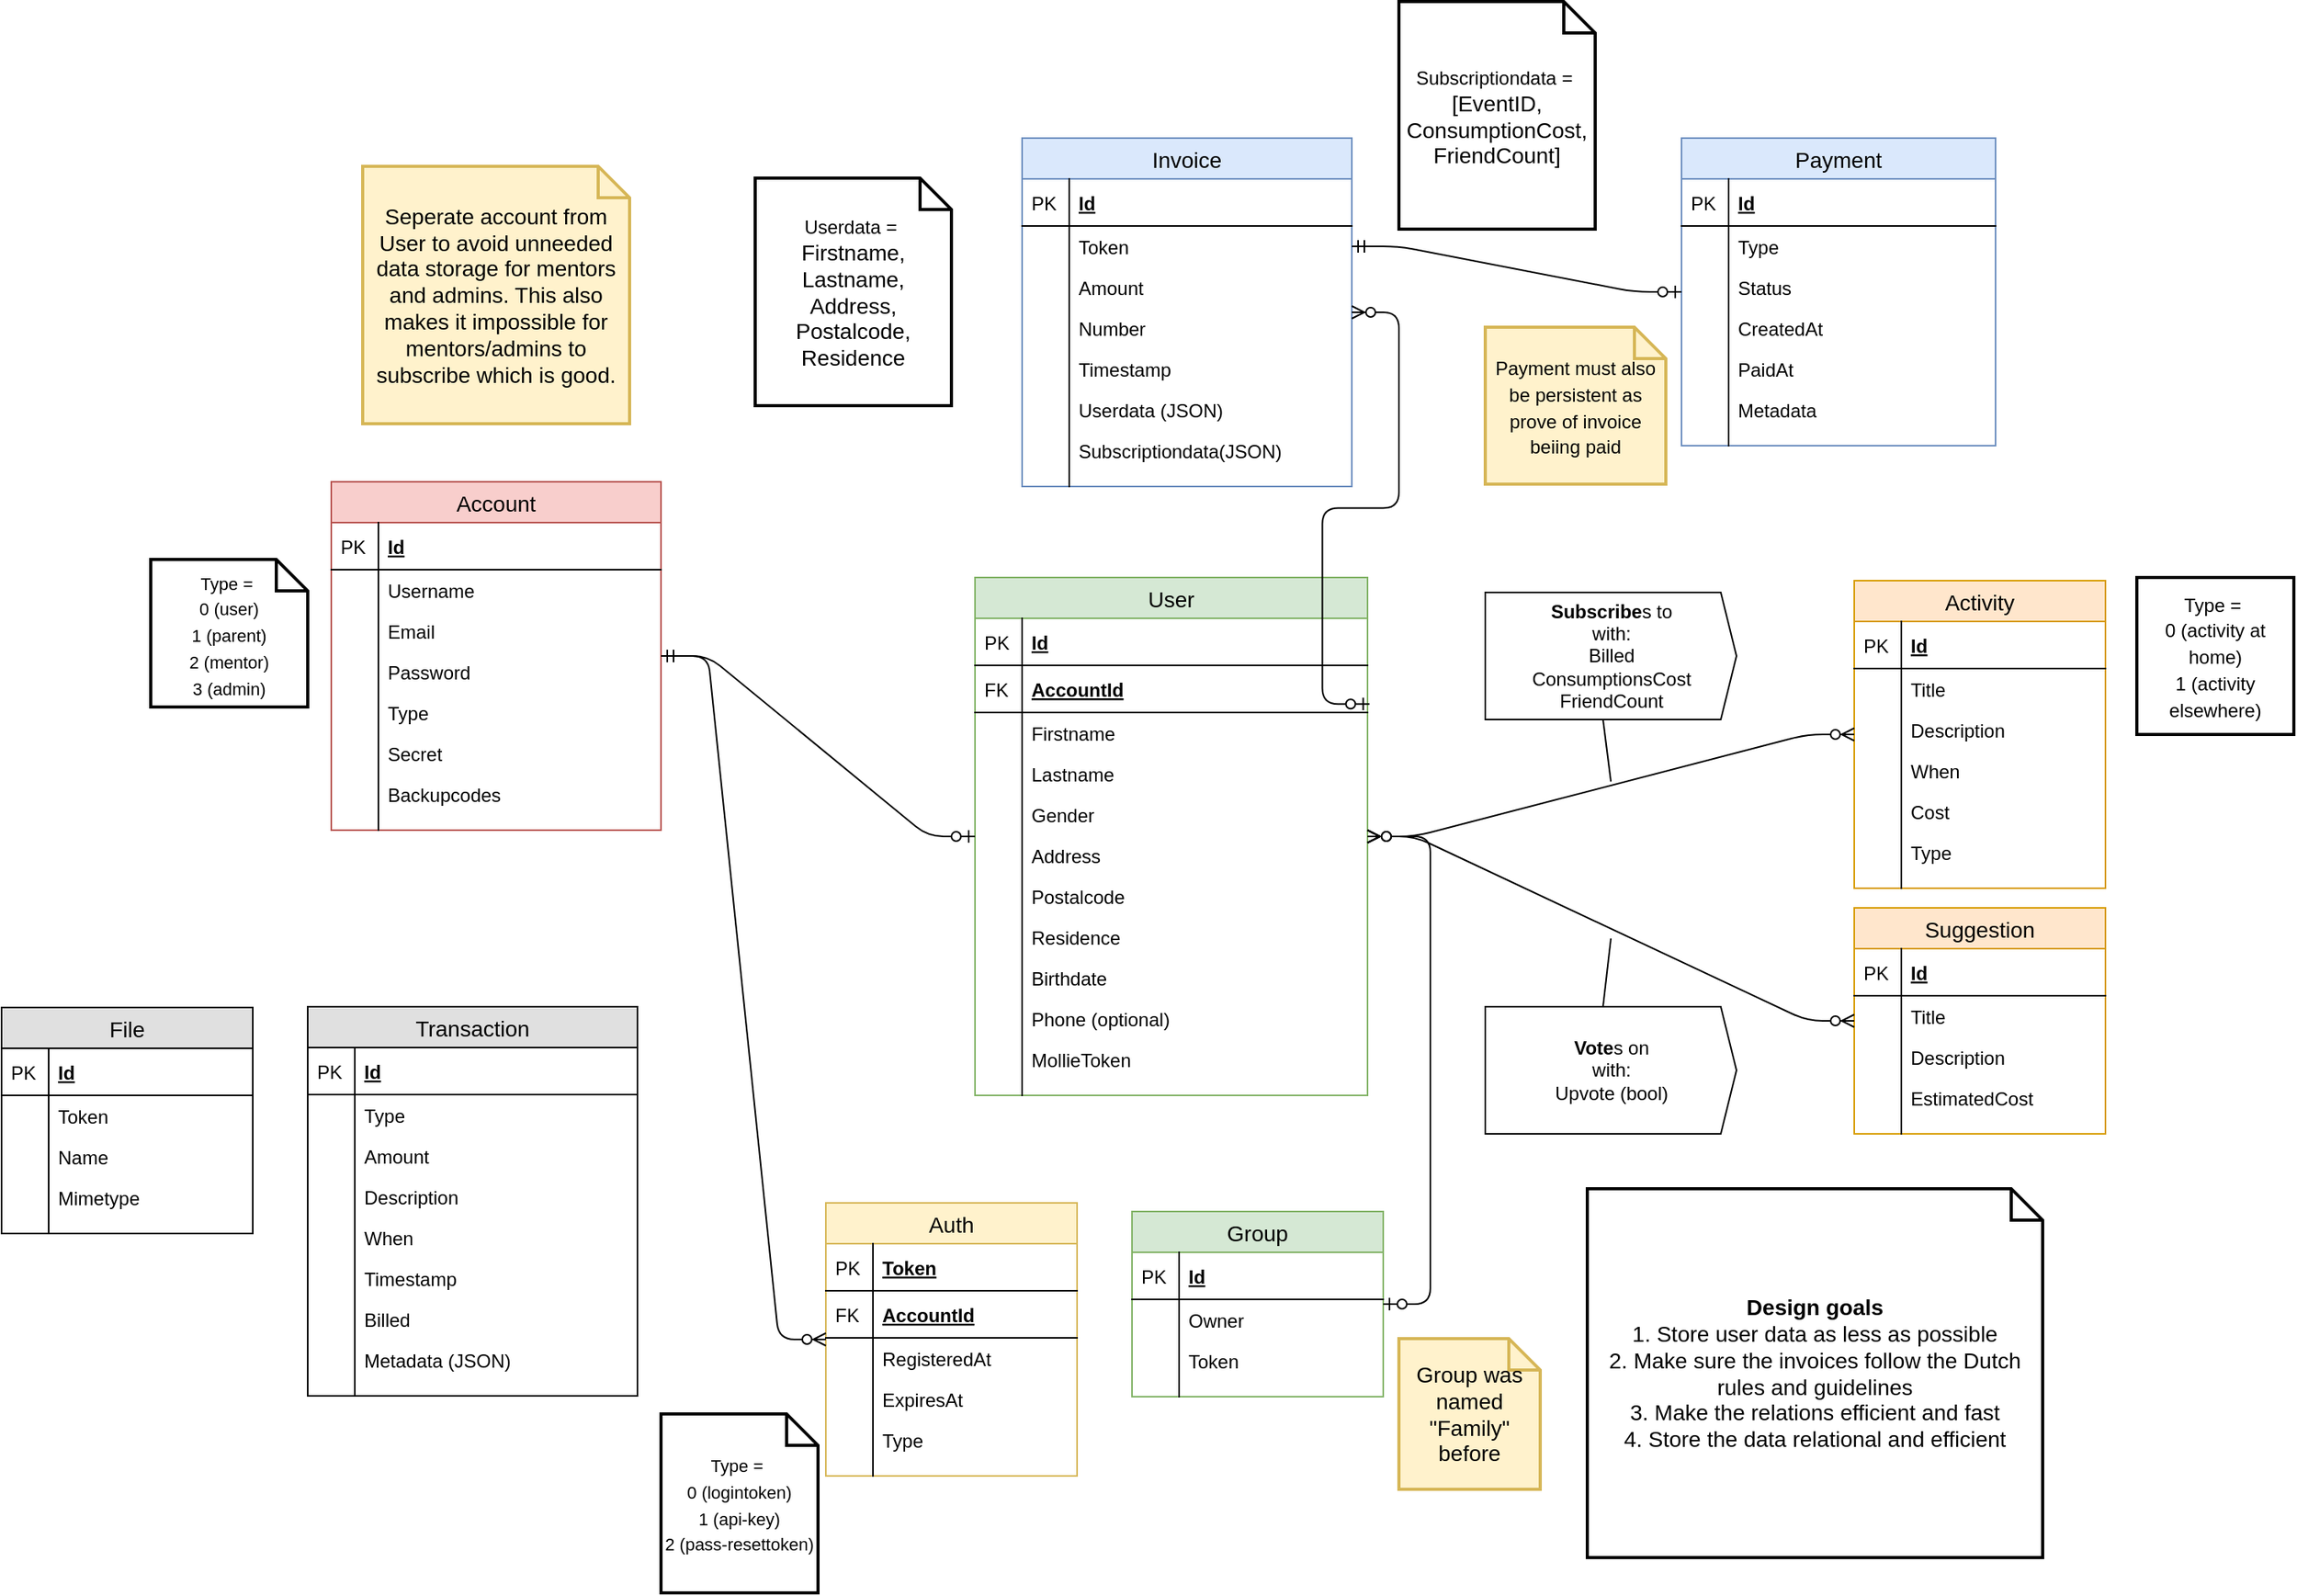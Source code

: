 <mxfile version="12.2.2" type="device" pages="1"><diagram id="GGtCcuULa-OeTF129oLr" name="Page-1"><mxGraphModel dx="1188" dy="1531" grid="1" gridSize="10" guides="1" tooltips="1" connect="1" arrows="1" fold="1" page="1" pageScale="1" pageWidth="1100" pageHeight="850" math="0" shadow="0"><root><mxCell id="0"/><mxCell id="1" parent="0"/><mxCell id="Nv4ULIKAetsWWtkpUu9x-1" value="Account" style="swimlane;fontStyle=0;childLayout=stackLayout;horizontal=1;startSize=26;fillColor=#f8cecc;horizontalStack=0;resizeParent=1;resizeParentMax=0;resizeLast=0;collapsible=1;marginBottom=0;swimlaneFillColor=#ffffff;align=center;fontSize=14;strokeColor=#b85450;" parent="1" vertex="1"><mxGeometry x="280" y="56" width="210" height="222" as="geometry"/></mxCell><mxCell id="Nv4ULIKAetsWWtkpUu9x-2" value="Id" style="shape=partialRectangle;top=0;left=0;right=0;bottom=1;align=left;verticalAlign=middle;fillColor=none;spacingLeft=34;spacingRight=4;overflow=hidden;rotatable=0;points=[[0,0.5],[1,0.5]];portConstraint=eastwest;dropTarget=0;fontStyle=5;fontSize=12;" parent="Nv4ULIKAetsWWtkpUu9x-1" vertex="1"><mxGeometry y="26" width="210" height="30" as="geometry"/></mxCell><mxCell id="Nv4ULIKAetsWWtkpUu9x-3" value="PK" style="shape=partialRectangle;top=0;left=0;bottom=0;fillColor=none;align=left;verticalAlign=middle;spacingLeft=4;spacingRight=4;overflow=hidden;rotatable=0;points=[];portConstraint=eastwest;part=1;fontSize=12;" parent="Nv4ULIKAetsWWtkpUu9x-2" vertex="1" connectable="0"><mxGeometry width="30" height="30" as="geometry"/></mxCell><mxCell id="Nv4ULIKAetsWWtkpUu9x-8" value="Username" style="shape=partialRectangle;top=0;left=0;right=0;bottom=0;align=left;verticalAlign=top;fillColor=none;spacingLeft=34;spacingRight=4;overflow=hidden;rotatable=0;points=[[0,0.5],[1,0.5]];portConstraint=eastwest;dropTarget=0;fontSize=12;" parent="Nv4ULIKAetsWWtkpUu9x-1" vertex="1"><mxGeometry y="56" width="210" height="26" as="geometry"/></mxCell><mxCell id="Nv4ULIKAetsWWtkpUu9x-9" value="" style="shape=partialRectangle;top=0;left=0;bottom=0;fillColor=none;align=left;verticalAlign=top;spacingLeft=4;spacingRight=4;overflow=hidden;rotatable=0;points=[];portConstraint=eastwest;part=1;fontSize=12;" parent="Nv4ULIKAetsWWtkpUu9x-8" vertex="1" connectable="0"><mxGeometry width="30" height="26" as="geometry"/></mxCell><mxCell id="Nv4ULIKAetsWWtkpUu9x-12" value="Email" style="shape=partialRectangle;top=0;left=0;right=0;bottom=0;align=left;verticalAlign=top;fillColor=none;spacingLeft=34;spacingRight=4;overflow=hidden;rotatable=0;points=[[0,0.5],[1,0.5]];portConstraint=eastwest;dropTarget=0;fontSize=12;" parent="Nv4ULIKAetsWWtkpUu9x-1" vertex="1"><mxGeometry y="82" width="210" height="26" as="geometry"/></mxCell><mxCell id="Nv4ULIKAetsWWtkpUu9x-13" value="" style="shape=partialRectangle;top=0;left=0;bottom=0;fillColor=none;align=left;verticalAlign=top;spacingLeft=4;spacingRight=4;overflow=hidden;rotatable=0;points=[];portConstraint=eastwest;part=1;fontSize=12;" parent="Nv4ULIKAetsWWtkpUu9x-12" vertex="1" connectable="0"><mxGeometry width="30" height="26" as="geometry"/></mxCell><mxCell id="Nv4ULIKAetsWWtkpUu9x-14" value="Password" style="shape=partialRectangle;top=0;left=0;right=0;bottom=0;align=left;verticalAlign=top;fillColor=none;spacingLeft=34;spacingRight=4;overflow=hidden;rotatable=0;points=[[0,0.5],[1,0.5]];portConstraint=eastwest;dropTarget=0;fontSize=12;" parent="Nv4ULIKAetsWWtkpUu9x-1" vertex="1"><mxGeometry y="108" width="210" height="26" as="geometry"/></mxCell><mxCell id="Nv4ULIKAetsWWtkpUu9x-15" value="" style="shape=partialRectangle;top=0;left=0;bottom=0;fillColor=none;align=left;verticalAlign=top;spacingLeft=4;spacingRight=4;overflow=hidden;rotatable=0;points=[];portConstraint=eastwest;part=1;fontSize=12;" parent="Nv4ULIKAetsWWtkpUu9x-14" vertex="1" connectable="0"><mxGeometry width="30" height="26" as="geometry"/></mxCell><mxCell id="Nv4ULIKAetsWWtkpUu9x-27" value="Type" style="shape=partialRectangle;top=0;left=0;right=0;bottom=0;align=left;verticalAlign=top;fillColor=none;spacingLeft=34;spacingRight=4;overflow=hidden;rotatable=0;points=[[0,0.5],[1,0.5]];portConstraint=eastwest;dropTarget=0;fontSize=12;" parent="Nv4ULIKAetsWWtkpUu9x-1" vertex="1"><mxGeometry y="134" width="210" height="26" as="geometry"/></mxCell><mxCell id="Nv4ULIKAetsWWtkpUu9x-28" value="" style="shape=partialRectangle;top=0;left=0;bottom=0;fillColor=none;align=left;verticalAlign=top;spacingLeft=4;spacingRight=4;overflow=hidden;rotatable=0;points=[];portConstraint=eastwest;part=1;fontSize=12;" parent="Nv4ULIKAetsWWtkpUu9x-27" vertex="1" connectable="0"><mxGeometry width="30" height="26" as="geometry"/></mxCell><mxCell id="Nv4ULIKAetsWWtkpUu9x-74" value="Secret" style="shape=partialRectangle;top=0;left=0;right=0;bottom=0;align=left;verticalAlign=top;fillColor=none;spacingLeft=34;spacingRight=4;overflow=hidden;rotatable=0;points=[[0,0.5],[1,0.5]];portConstraint=eastwest;dropTarget=0;fontSize=12;" parent="Nv4ULIKAetsWWtkpUu9x-1" vertex="1"><mxGeometry y="160" width="210" height="26" as="geometry"/></mxCell><mxCell id="Nv4ULIKAetsWWtkpUu9x-75" value="" style="shape=partialRectangle;top=0;left=0;bottom=0;fillColor=none;align=left;verticalAlign=top;spacingLeft=4;spacingRight=4;overflow=hidden;rotatable=0;points=[];portConstraint=eastwest;part=1;fontSize=12;" parent="Nv4ULIKAetsWWtkpUu9x-74" vertex="1" connectable="0"><mxGeometry width="30" height="26" as="geometry"/></mxCell><mxCell id="Nv4ULIKAetsWWtkpUu9x-76" value="Backupcodes" style="shape=partialRectangle;top=0;left=0;right=0;bottom=0;align=left;verticalAlign=top;fillColor=none;spacingLeft=34;spacingRight=4;overflow=hidden;rotatable=0;points=[[0,0.5],[1,0.5]];portConstraint=eastwest;dropTarget=0;fontSize=12;" parent="Nv4ULIKAetsWWtkpUu9x-1" vertex="1"><mxGeometry y="186" width="210" height="26" as="geometry"/></mxCell><mxCell id="Nv4ULIKAetsWWtkpUu9x-77" value="" style="shape=partialRectangle;top=0;left=0;bottom=0;fillColor=none;align=left;verticalAlign=top;spacingLeft=4;spacingRight=4;overflow=hidden;rotatable=0;points=[];portConstraint=eastwest;part=1;fontSize=12;" parent="Nv4ULIKAetsWWtkpUu9x-76" vertex="1" connectable="0"><mxGeometry width="30" height="26" as="geometry"/></mxCell><mxCell id="Nv4ULIKAetsWWtkpUu9x-10" value="" style="shape=partialRectangle;top=0;left=0;right=0;bottom=0;align=left;verticalAlign=top;fillColor=none;spacingLeft=34;spacingRight=4;overflow=hidden;rotatable=0;points=[[0,0.5],[1,0.5]];portConstraint=eastwest;dropTarget=0;fontSize=12;" parent="Nv4ULIKAetsWWtkpUu9x-1" vertex="1"><mxGeometry y="212" width="210" height="10" as="geometry"/></mxCell><mxCell id="Nv4ULIKAetsWWtkpUu9x-11" value="" style="shape=partialRectangle;top=0;left=0;bottom=0;fillColor=none;align=left;verticalAlign=top;spacingLeft=4;spacingRight=4;overflow=hidden;rotatable=0;points=[];portConstraint=eastwest;part=1;fontSize=12;" parent="Nv4ULIKAetsWWtkpUu9x-10" vertex="1" connectable="0"><mxGeometry width="30" height="10" as="geometry"/></mxCell><mxCell id="Nv4ULIKAetsWWtkpUu9x-16" value="User" style="swimlane;fontStyle=0;childLayout=stackLayout;horizontal=1;startSize=26;fillColor=#d5e8d4;horizontalStack=0;resizeParent=1;resizeParentMax=0;resizeLast=0;collapsible=1;marginBottom=0;swimlaneFillColor=#ffffff;align=center;fontSize=14;strokeColor=#82b366;" parent="1" vertex="1"><mxGeometry x="690" y="117" width="250" height="330" as="geometry"/></mxCell><mxCell id="Nv4ULIKAetsWWtkpUu9x-17" value="Id" style="shape=partialRectangle;top=0;left=0;right=0;bottom=1;align=left;verticalAlign=middle;fillColor=none;spacingLeft=34;spacingRight=4;overflow=hidden;rotatable=0;points=[[0,0.5],[1,0.5]];portConstraint=eastwest;dropTarget=0;fontStyle=5;fontSize=12;" parent="Nv4ULIKAetsWWtkpUu9x-16" vertex="1"><mxGeometry y="26" width="250" height="30" as="geometry"/></mxCell><mxCell id="Nv4ULIKAetsWWtkpUu9x-18" value="PK" style="shape=partialRectangle;top=0;left=0;bottom=0;fillColor=none;align=left;verticalAlign=middle;spacingLeft=4;spacingRight=4;overflow=hidden;rotatable=0;points=[];portConstraint=eastwest;part=1;fontSize=12;" parent="Nv4ULIKAetsWWtkpUu9x-17" vertex="1" connectable="0"><mxGeometry width="30" height="30" as="geometry"/></mxCell><mxCell id="Nv4ULIKAetsWWtkpUu9x-29" value="AccountId" style="shape=partialRectangle;top=0;left=0;right=0;bottom=1;align=left;verticalAlign=middle;fillColor=none;spacingLeft=34;spacingRight=4;overflow=hidden;rotatable=0;points=[[0,0.5],[1,0.5]];portConstraint=eastwest;dropTarget=0;fontStyle=5;fontSize=12;" parent="Nv4ULIKAetsWWtkpUu9x-16" vertex="1"><mxGeometry y="56" width="250" height="30" as="geometry"/></mxCell><mxCell id="Nv4ULIKAetsWWtkpUu9x-30" value="FK" style="shape=partialRectangle;top=0;left=0;bottom=0;fillColor=none;align=left;verticalAlign=middle;spacingLeft=4;spacingRight=4;overflow=hidden;rotatable=0;points=[];portConstraint=eastwest;part=1;fontSize=12;" parent="Nv4ULIKAetsWWtkpUu9x-29" vertex="1" connectable="0"><mxGeometry width="30" height="30" as="geometry"/></mxCell><mxCell id="Nv4ULIKAetsWWtkpUu9x-19" value="Firstname" style="shape=partialRectangle;top=0;left=0;right=0;bottom=0;align=left;verticalAlign=top;fillColor=none;spacingLeft=34;spacingRight=4;overflow=hidden;rotatable=0;points=[[0,0.5],[1,0.5]];portConstraint=eastwest;dropTarget=0;fontSize=12;" parent="Nv4ULIKAetsWWtkpUu9x-16" vertex="1"><mxGeometry y="86" width="250" height="26" as="geometry"/></mxCell><mxCell id="Nv4ULIKAetsWWtkpUu9x-20" value="" style="shape=partialRectangle;top=0;left=0;bottom=0;fillColor=none;align=left;verticalAlign=top;spacingLeft=4;spacingRight=4;overflow=hidden;rotatable=0;points=[];portConstraint=eastwest;part=1;fontSize=12;" parent="Nv4ULIKAetsWWtkpUu9x-19" vertex="1" connectable="0"><mxGeometry width="30" height="26" as="geometry"/></mxCell><mxCell id="Nv4ULIKAetsWWtkpUu9x-21" value="Lastname" style="shape=partialRectangle;top=0;left=0;right=0;bottom=0;align=left;verticalAlign=top;fillColor=none;spacingLeft=34;spacingRight=4;overflow=hidden;rotatable=0;points=[[0,0.5],[1,0.5]];portConstraint=eastwest;dropTarget=0;fontSize=12;" parent="Nv4ULIKAetsWWtkpUu9x-16" vertex="1"><mxGeometry y="112" width="250" height="26" as="geometry"/></mxCell><mxCell id="Nv4ULIKAetsWWtkpUu9x-22" value="" style="shape=partialRectangle;top=0;left=0;bottom=0;fillColor=none;align=left;verticalAlign=top;spacingLeft=4;spacingRight=4;overflow=hidden;rotatable=0;points=[];portConstraint=eastwest;part=1;fontSize=12;" parent="Nv4ULIKAetsWWtkpUu9x-21" vertex="1" connectable="0"><mxGeometry width="30" height="26" as="geometry"/></mxCell><mxCell id="Nv4ULIKAetsWWtkpUu9x-23" value="Gender" style="shape=partialRectangle;top=0;left=0;right=0;bottom=0;align=left;verticalAlign=top;fillColor=none;spacingLeft=34;spacingRight=4;overflow=hidden;rotatable=0;points=[[0,0.5],[1,0.5]];portConstraint=eastwest;dropTarget=0;fontSize=12;" parent="Nv4ULIKAetsWWtkpUu9x-16" vertex="1"><mxGeometry y="138" width="250" height="26" as="geometry"/></mxCell><mxCell id="Nv4ULIKAetsWWtkpUu9x-24" value="" style="shape=partialRectangle;top=0;left=0;bottom=0;fillColor=none;align=left;verticalAlign=top;spacingLeft=4;spacingRight=4;overflow=hidden;rotatable=0;points=[];portConstraint=eastwest;part=1;fontSize=12;" parent="Nv4ULIKAetsWWtkpUu9x-23" vertex="1" connectable="0"><mxGeometry width="30" height="26" as="geometry"/></mxCell><mxCell id="Nv4ULIKAetsWWtkpUu9x-31" value="Address" style="shape=partialRectangle;top=0;left=0;right=0;bottom=0;align=left;verticalAlign=top;fillColor=none;spacingLeft=34;spacingRight=4;overflow=hidden;rotatable=0;points=[[0,0.5],[1,0.5]];portConstraint=eastwest;dropTarget=0;fontSize=12;" parent="Nv4ULIKAetsWWtkpUu9x-16" vertex="1"><mxGeometry y="164" width="250" height="26" as="geometry"/></mxCell><mxCell id="Nv4ULIKAetsWWtkpUu9x-32" value="" style="shape=partialRectangle;top=0;left=0;bottom=0;fillColor=none;align=left;verticalAlign=top;spacingLeft=4;spacingRight=4;overflow=hidden;rotatable=0;points=[];portConstraint=eastwest;part=1;fontSize=12;" parent="Nv4ULIKAetsWWtkpUu9x-31" vertex="1" connectable="0"><mxGeometry width="30" height="26" as="geometry"/></mxCell><mxCell id="Nv4ULIKAetsWWtkpUu9x-33" value="Postalcode" style="shape=partialRectangle;top=0;left=0;right=0;bottom=0;align=left;verticalAlign=top;fillColor=none;spacingLeft=34;spacingRight=4;overflow=hidden;rotatable=0;points=[[0,0.5],[1,0.5]];portConstraint=eastwest;dropTarget=0;fontSize=12;" parent="Nv4ULIKAetsWWtkpUu9x-16" vertex="1"><mxGeometry y="190" width="250" height="26" as="geometry"/></mxCell><mxCell id="Nv4ULIKAetsWWtkpUu9x-34" value="" style="shape=partialRectangle;top=0;left=0;bottom=0;fillColor=none;align=left;verticalAlign=top;spacingLeft=4;spacingRight=4;overflow=hidden;rotatable=0;points=[];portConstraint=eastwest;part=1;fontSize=12;" parent="Nv4ULIKAetsWWtkpUu9x-33" vertex="1" connectable="0"><mxGeometry width="30" height="26" as="geometry"/></mxCell><mxCell id="Nv4ULIKAetsWWtkpUu9x-35" value="Residence" style="shape=partialRectangle;top=0;left=0;right=0;bottom=0;align=left;verticalAlign=top;fillColor=none;spacingLeft=34;spacingRight=4;overflow=hidden;rotatable=0;points=[[0,0.5],[1,0.5]];portConstraint=eastwest;dropTarget=0;fontSize=12;" parent="Nv4ULIKAetsWWtkpUu9x-16" vertex="1"><mxGeometry y="216" width="250" height="26" as="geometry"/></mxCell><mxCell id="Nv4ULIKAetsWWtkpUu9x-36" value="" style="shape=partialRectangle;top=0;left=0;bottom=0;fillColor=none;align=left;verticalAlign=top;spacingLeft=4;spacingRight=4;overflow=hidden;rotatable=0;points=[];portConstraint=eastwest;part=1;fontSize=12;" parent="Nv4ULIKAetsWWtkpUu9x-35" vertex="1" connectable="0"><mxGeometry width="30" height="26" as="geometry"/></mxCell><mxCell id="Nv4ULIKAetsWWtkpUu9x-37" value="Birthdate" style="shape=partialRectangle;top=0;left=0;right=0;bottom=0;align=left;verticalAlign=top;fillColor=none;spacingLeft=34;spacingRight=4;overflow=hidden;rotatable=0;points=[[0,0.5],[1,0.5]];portConstraint=eastwest;dropTarget=0;fontSize=12;" parent="Nv4ULIKAetsWWtkpUu9x-16" vertex="1"><mxGeometry y="242" width="250" height="26" as="geometry"/></mxCell><mxCell id="Nv4ULIKAetsWWtkpUu9x-38" value="" style="shape=partialRectangle;top=0;left=0;bottom=0;fillColor=none;align=left;verticalAlign=top;spacingLeft=4;spacingRight=4;overflow=hidden;rotatable=0;points=[];portConstraint=eastwest;part=1;fontSize=12;" parent="Nv4ULIKAetsWWtkpUu9x-37" vertex="1" connectable="0"><mxGeometry width="30" height="26" as="geometry"/></mxCell><mxCell id="Nv4ULIKAetsWWtkpUu9x-72" value="Phone (optional)" style="shape=partialRectangle;top=0;left=0;right=0;bottom=0;align=left;verticalAlign=top;fillColor=none;spacingLeft=34;spacingRight=4;overflow=hidden;rotatable=0;points=[[0,0.5],[1,0.5]];portConstraint=eastwest;dropTarget=0;fontSize=12;" parent="Nv4ULIKAetsWWtkpUu9x-16" vertex="1"><mxGeometry y="268" width="250" height="26" as="geometry"/></mxCell><mxCell id="Nv4ULIKAetsWWtkpUu9x-73" value="" style="shape=partialRectangle;top=0;left=0;bottom=0;fillColor=none;align=left;verticalAlign=top;spacingLeft=4;spacingRight=4;overflow=hidden;rotatable=0;points=[];portConstraint=eastwest;part=1;fontSize=12;" parent="Nv4ULIKAetsWWtkpUu9x-72" vertex="1" connectable="0"><mxGeometry width="30" height="26" as="geometry"/></mxCell><mxCell id="Nv4ULIKAetsWWtkpUu9x-78" value="MollieToken" style="shape=partialRectangle;top=0;left=0;right=0;bottom=0;align=left;verticalAlign=top;fillColor=none;spacingLeft=34;spacingRight=4;overflow=hidden;rotatable=0;points=[[0,0.5],[1,0.5]];portConstraint=eastwest;dropTarget=0;fontSize=12;" parent="Nv4ULIKAetsWWtkpUu9x-16" vertex="1"><mxGeometry y="294" width="250" height="26" as="geometry"/></mxCell><mxCell id="Nv4ULIKAetsWWtkpUu9x-79" value="" style="shape=partialRectangle;top=0;left=0;bottom=0;fillColor=none;align=left;verticalAlign=top;spacingLeft=4;spacingRight=4;overflow=hidden;rotatable=0;points=[];portConstraint=eastwest;part=1;fontSize=12;" parent="Nv4ULIKAetsWWtkpUu9x-78" vertex="1" connectable="0"><mxGeometry width="30" height="26" as="geometry"/></mxCell><mxCell id="Nv4ULIKAetsWWtkpUu9x-25" value="" style="shape=partialRectangle;top=0;left=0;right=0;bottom=0;align=left;verticalAlign=top;fillColor=none;spacingLeft=34;spacingRight=4;overflow=hidden;rotatable=0;points=[[0,0.5],[1,0.5]];portConstraint=eastwest;dropTarget=0;fontSize=12;" parent="Nv4ULIKAetsWWtkpUu9x-16" vertex="1"><mxGeometry y="320" width="250" height="10" as="geometry"/></mxCell><mxCell id="Nv4ULIKAetsWWtkpUu9x-26" value="" style="shape=partialRectangle;top=0;left=0;bottom=0;fillColor=none;align=left;verticalAlign=top;spacingLeft=4;spacingRight=4;overflow=hidden;rotatable=0;points=[];portConstraint=eastwest;part=1;fontSize=12;" parent="Nv4ULIKAetsWWtkpUu9x-25" vertex="1" connectable="0"><mxGeometry width="30" height="10" as="geometry"/></mxCell><mxCell id="Nv4ULIKAetsWWtkpUu9x-39" value="Auth" style="swimlane;fontStyle=0;childLayout=stackLayout;horizontal=1;startSize=26;fillColor=#fff2cc;horizontalStack=0;resizeParent=1;resizeParentMax=0;resizeLast=0;collapsible=1;marginBottom=0;swimlaneFillColor=#ffffff;align=center;fontSize=14;strokeColor=#d6b656;" parent="1" vertex="1"><mxGeometry x="595" y="515.5" width="160" height="174" as="geometry"><mxRectangle x="690" y="520" width="60" height="26" as="alternateBounds"/></mxGeometry></mxCell><mxCell id="Nv4ULIKAetsWWtkpUu9x-40" value="Token" style="shape=partialRectangle;top=0;left=0;right=0;bottom=1;align=left;verticalAlign=middle;fillColor=none;spacingLeft=34;spacingRight=4;overflow=hidden;rotatable=0;points=[[0,0.5],[1,0.5]];portConstraint=eastwest;dropTarget=0;fontStyle=5;fontSize=12;" parent="Nv4ULIKAetsWWtkpUu9x-39" vertex="1"><mxGeometry y="26" width="160" height="30" as="geometry"/></mxCell><mxCell id="Nv4ULIKAetsWWtkpUu9x-41" value="PK" style="shape=partialRectangle;top=0;left=0;bottom=0;fillColor=none;align=left;verticalAlign=middle;spacingLeft=4;spacingRight=4;overflow=hidden;rotatable=0;points=[];portConstraint=eastwest;part=1;fontSize=12;" parent="Nv4ULIKAetsWWtkpUu9x-40" vertex="1" connectable="0"><mxGeometry width="30" height="30" as="geometry"/></mxCell><mxCell id="Nv4ULIKAetsWWtkpUu9x-53" value="AccountId" style="shape=partialRectangle;top=0;left=0;right=0;bottom=1;align=left;verticalAlign=middle;fillColor=none;spacingLeft=34;spacingRight=4;overflow=hidden;rotatable=0;points=[[0,0.5],[1,0.5]];portConstraint=eastwest;dropTarget=0;fontStyle=5;fontSize=12;" parent="Nv4ULIKAetsWWtkpUu9x-39" vertex="1"><mxGeometry y="56" width="160" height="30" as="geometry"/></mxCell><mxCell id="Nv4ULIKAetsWWtkpUu9x-54" value="FK" style="shape=partialRectangle;top=0;left=0;bottom=0;fillColor=none;align=left;verticalAlign=middle;spacingLeft=4;spacingRight=4;overflow=hidden;rotatable=0;points=[];portConstraint=eastwest;part=1;fontSize=12;" parent="Nv4ULIKAetsWWtkpUu9x-53" vertex="1" connectable="0"><mxGeometry width="30" height="30" as="geometry"/></mxCell><mxCell id="Nv4ULIKAetsWWtkpUu9x-42" value="RegisteredAt" style="shape=partialRectangle;top=0;left=0;right=0;bottom=0;align=left;verticalAlign=top;fillColor=none;spacingLeft=34;spacingRight=4;overflow=hidden;rotatable=0;points=[[0,0.5],[1,0.5]];portConstraint=eastwest;dropTarget=0;fontSize=12;" parent="Nv4ULIKAetsWWtkpUu9x-39" vertex="1"><mxGeometry y="86" width="160" height="26" as="geometry"/></mxCell><mxCell id="Nv4ULIKAetsWWtkpUu9x-43" value="" style="shape=partialRectangle;top=0;left=0;bottom=0;fillColor=none;align=left;verticalAlign=top;spacingLeft=4;spacingRight=4;overflow=hidden;rotatable=0;points=[];portConstraint=eastwest;part=1;fontSize=12;" parent="Nv4ULIKAetsWWtkpUu9x-42" vertex="1" connectable="0"><mxGeometry width="30" height="26" as="geometry"/></mxCell><mxCell id="Nv4ULIKAetsWWtkpUu9x-44" value="ExpiresAt" style="shape=partialRectangle;top=0;left=0;right=0;bottom=0;align=left;verticalAlign=top;fillColor=none;spacingLeft=34;spacingRight=4;overflow=hidden;rotatable=0;points=[[0,0.5],[1,0.5]];portConstraint=eastwest;dropTarget=0;fontSize=12;" parent="Nv4ULIKAetsWWtkpUu9x-39" vertex="1"><mxGeometry y="112" width="160" height="26" as="geometry"/></mxCell><mxCell id="Nv4ULIKAetsWWtkpUu9x-45" value="" style="shape=partialRectangle;top=0;left=0;bottom=0;fillColor=none;align=left;verticalAlign=top;spacingLeft=4;spacingRight=4;overflow=hidden;rotatable=0;points=[];portConstraint=eastwest;part=1;fontSize=12;" parent="Nv4ULIKAetsWWtkpUu9x-44" vertex="1" connectable="0"><mxGeometry width="30" height="26" as="geometry"/></mxCell><mxCell id="Nv4ULIKAetsWWtkpUu9x-46" value="Type" style="shape=partialRectangle;top=0;left=0;right=0;bottom=0;align=left;verticalAlign=top;fillColor=none;spacingLeft=34;spacingRight=4;overflow=hidden;rotatable=0;points=[[0,0.5],[1,0.5]];portConstraint=eastwest;dropTarget=0;fontSize=12;" parent="Nv4ULIKAetsWWtkpUu9x-39" vertex="1"><mxGeometry y="138" width="160" height="26" as="geometry"/></mxCell><mxCell id="Nv4ULIKAetsWWtkpUu9x-47" value="" style="shape=partialRectangle;top=0;left=0;bottom=0;fillColor=none;align=left;verticalAlign=top;spacingLeft=4;spacingRight=4;overflow=hidden;rotatable=0;points=[];portConstraint=eastwest;part=1;fontSize=12;" parent="Nv4ULIKAetsWWtkpUu9x-46" vertex="1" connectable="0"><mxGeometry width="30" height="26" as="geometry"/></mxCell><mxCell id="Nv4ULIKAetsWWtkpUu9x-48" value="" style="shape=partialRectangle;top=0;left=0;right=0;bottom=0;align=left;verticalAlign=top;fillColor=none;spacingLeft=34;spacingRight=4;overflow=hidden;rotatable=0;points=[[0,0.5],[1,0.5]];portConstraint=eastwest;dropTarget=0;fontSize=12;" parent="Nv4ULIKAetsWWtkpUu9x-39" vertex="1"><mxGeometry y="164" width="160" height="10" as="geometry"/></mxCell><mxCell id="Nv4ULIKAetsWWtkpUu9x-49" value="" style="shape=partialRectangle;top=0;left=0;bottom=0;fillColor=none;align=left;verticalAlign=top;spacingLeft=4;spacingRight=4;overflow=hidden;rotatable=0;points=[];portConstraint=eastwest;part=1;fontSize=12;" parent="Nv4ULIKAetsWWtkpUu9x-48" vertex="1" connectable="0"><mxGeometry width="30" height="10" as="geometry"/></mxCell><mxCell id="Nv4ULIKAetsWWtkpUu9x-55" value="&lt;font style=&quot;font-size: 11px&quot;&gt;Type =&amp;nbsp; &lt;br&gt;0 (logintoken) &lt;br&gt;1 (api-key) &lt;br&gt;2 (pass-resettoken)&lt;/font&gt;" style="shape=note;strokeWidth=2;fontSize=14;size=20;whiteSpace=wrap;html=1;" parent="1" vertex="1"><mxGeometry x="490" y="650" width="100" height="114" as="geometry"/></mxCell><mxCell id="Nv4ULIKAetsWWtkpUu9x-57" value="&lt;font style=&quot;font-size: 11px&quot;&gt;Type =&amp;nbsp; &lt;br&gt;0 (user) &lt;br&gt;1 (parent) &lt;br&gt;2 (mentor)&lt;br&gt;3 (admin)&lt;br&gt;&lt;/font&gt;" style="shape=note;strokeWidth=2;fontSize=14;size=20;whiteSpace=wrap;html=1;" parent="1" vertex="1"><mxGeometry x="165" y="105.5" width="100" height="94" as="geometry"/></mxCell><mxCell id="Nv4ULIKAetsWWtkpUu9x-58" value="" style="edgeStyle=entityRelationEdgeStyle;fontSize=12;html=1;endArrow=ERzeroToOne;startArrow=ERmandOne;" parent="1" source="Nv4ULIKAetsWWtkpUu9x-1" target="Nv4ULIKAetsWWtkpUu9x-16" edge="1"><mxGeometry width="100" height="100" relative="1" as="geometry"><mxPoint x="460" y="321" as="sourcePoint"/><mxPoint x="610" y="121" as="targetPoint"/></mxGeometry></mxCell><mxCell id="Nv4ULIKAetsWWtkpUu9x-59" value="" style="edgeStyle=entityRelationEdgeStyle;fontSize=12;html=1;endArrow=ERzeroToMany;startArrow=ERmandOne;" parent="1" source="Nv4ULIKAetsWWtkpUu9x-1" target="Nv4ULIKAetsWWtkpUu9x-39" edge="1"><mxGeometry width="100" height="100" relative="1" as="geometry"><mxPoint x="410" y="150" as="sourcePoint"/><mxPoint x="430" y="540" as="targetPoint"/></mxGeometry></mxCell><mxCell id="Nv4ULIKAetsWWtkpUu9x-60" value="Seperate account from User to avoid unneeded data storage for mentors and admins. This also makes it impossible for mentors/admins to subscribe which is good." style="shape=note;strokeWidth=2;fontSize=14;size=20;whiteSpace=wrap;html=1;fillColor=#fff2cc;strokeColor=#d6b656;" parent="1" vertex="1"><mxGeometry x="300" y="-145" width="170" height="164" as="geometry"/></mxCell><mxCell id="Nv4ULIKAetsWWtkpUu9x-61" value="Activity" style="swimlane;fontStyle=0;childLayout=stackLayout;horizontal=1;startSize=26;fillColor=#ffe6cc;horizontalStack=0;resizeParent=1;resizeParentMax=0;resizeLast=0;collapsible=1;marginBottom=0;swimlaneFillColor=#ffffff;align=center;fontSize=14;strokeColor=#d79b00;" parent="1" vertex="1"><mxGeometry x="1250" y="119" width="160" height="196" as="geometry"/></mxCell><mxCell id="Nv4ULIKAetsWWtkpUu9x-62" value="Id" style="shape=partialRectangle;top=0;left=0;right=0;bottom=1;align=left;verticalAlign=middle;fillColor=none;spacingLeft=34;spacingRight=4;overflow=hidden;rotatable=0;points=[[0,0.5],[1,0.5]];portConstraint=eastwest;dropTarget=0;fontStyle=5;fontSize=12;" parent="Nv4ULIKAetsWWtkpUu9x-61" vertex="1"><mxGeometry y="26" width="160" height="30" as="geometry"/></mxCell><mxCell id="Nv4ULIKAetsWWtkpUu9x-63" value="PK" style="shape=partialRectangle;top=0;left=0;bottom=0;fillColor=none;align=left;verticalAlign=middle;spacingLeft=4;spacingRight=4;overflow=hidden;rotatable=0;points=[];portConstraint=eastwest;part=1;fontSize=12;" parent="Nv4ULIKAetsWWtkpUu9x-62" vertex="1" connectable="0"><mxGeometry width="30" height="30" as="geometry"/></mxCell><mxCell id="Nv4ULIKAetsWWtkpUu9x-64" value="Title" style="shape=partialRectangle;top=0;left=0;right=0;bottom=0;align=left;verticalAlign=top;fillColor=none;spacingLeft=34;spacingRight=4;overflow=hidden;rotatable=0;points=[[0,0.5],[1,0.5]];portConstraint=eastwest;dropTarget=0;fontSize=12;" parent="Nv4ULIKAetsWWtkpUu9x-61" vertex="1"><mxGeometry y="56" width="160" height="26" as="geometry"/></mxCell><mxCell id="Nv4ULIKAetsWWtkpUu9x-65" value="" style="shape=partialRectangle;top=0;left=0;bottom=0;fillColor=none;align=left;verticalAlign=top;spacingLeft=4;spacingRight=4;overflow=hidden;rotatable=0;points=[];portConstraint=eastwest;part=1;fontSize=12;" parent="Nv4ULIKAetsWWtkpUu9x-64" vertex="1" connectable="0"><mxGeometry width="30" height="26" as="geometry"/></mxCell><mxCell id="Nv4ULIKAetsWWtkpUu9x-66" value="Description" style="shape=partialRectangle;top=0;left=0;right=0;bottom=0;align=left;verticalAlign=top;fillColor=none;spacingLeft=34;spacingRight=4;overflow=hidden;rotatable=0;points=[[0,0.5],[1,0.5]];portConstraint=eastwest;dropTarget=0;fontSize=12;" parent="Nv4ULIKAetsWWtkpUu9x-61" vertex="1"><mxGeometry y="82" width="160" height="26" as="geometry"/></mxCell><mxCell id="Nv4ULIKAetsWWtkpUu9x-67" value="" style="shape=partialRectangle;top=0;left=0;bottom=0;fillColor=none;align=left;verticalAlign=top;spacingLeft=4;spacingRight=4;overflow=hidden;rotatable=0;points=[];portConstraint=eastwest;part=1;fontSize=12;" parent="Nv4ULIKAetsWWtkpUu9x-66" vertex="1" connectable="0"><mxGeometry width="30" height="26" as="geometry"/></mxCell><mxCell id="Nv4ULIKAetsWWtkpUu9x-68" value="When" style="shape=partialRectangle;top=0;left=0;right=0;bottom=0;align=left;verticalAlign=top;fillColor=none;spacingLeft=34;spacingRight=4;overflow=hidden;rotatable=0;points=[[0,0.5],[1,0.5]];portConstraint=eastwest;dropTarget=0;fontSize=12;" parent="Nv4ULIKAetsWWtkpUu9x-61" vertex="1"><mxGeometry y="108" width="160" height="26" as="geometry"/></mxCell><mxCell id="Nv4ULIKAetsWWtkpUu9x-69" value="" style="shape=partialRectangle;top=0;left=0;bottom=0;fillColor=none;align=left;verticalAlign=top;spacingLeft=4;spacingRight=4;overflow=hidden;rotatable=0;points=[];portConstraint=eastwest;part=1;fontSize=12;" parent="Nv4ULIKAetsWWtkpUu9x-68" vertex="1" connectable="0"><mxGeometry width="30" height="26" as="geometry"/></mxCell><mxCell id="Nv4ULIKAetsWWtkpUu9x-80" value="Cost" style="shape=partialRectangle;top=0;left=0;right=0;bottom=0;align=left;verticalAlign=top;fillColor=none;spacingLeft=34;spacingRight=4;overflow=hidden;rotatable=0;points=[[0,0.5],[1,0.5]];portConstraint=eastwest;dropTarget=0;fontSize=12;" parent="Nv4ULIKAetsWWtkpUu9x-61" vertex="1"><mxGeometry y="134" width="160" height="26" as="geometry"/></mxCell><mxCell id="Nv4ULIKAetsWWtkpUu9x-81" value="" style="shape=partialRectangle;top=0;left=0;bottom=0;fillColor=none;align=left;verticalAlign=top;spacingLeft=4;spacingRight=4;overflow=hidden;rotatable=0;points=[];portConstraint=eastwest;part=1;fontSize=12;" parent="Nv4ULIKAetsWWtkpUu9x-80" vertex="1" connectable="0"><mxGeometry width="30" height="26" as="geometry"/></mxCell><mxCell id="Nv4ULIKAetsWWtkpUu9x-82" value="Type" style="shape=partialRectangle;top=0;left=0;right=0;bottom=0;align=left;verticalAlign=top;fillColor=none;spacingLeft=34;spacingRight=4;overflow=hidden;rotatable=0;points=[[0,0.5],[1,0.5]];portConstraint=eastwest;dropTarget=0;fontSize=12;" parent="Nv4ULIKAetsWWtkpUu9x-61" vertex="1"><mxGeometry y="160" width="160" height="26" as="geometry"/></mxCell><mxCell id="Nv4ULIKAetsWWtkpUu9x-83" value="" style="shape=partialRectangle;top=0;left=0;bottom=0;fillColor=none;align=left;verticalAlign=top;spacingLeft=4;spacingRight=4;overflow=hidden;rotatable=0;points=[];portConstraint=eastwest;part=1;fontSize=12;" parent="Nv4ULIKAetsWWtkpUu9x-82" vertex="1" connectable="0"><mxGeometry width="30" height="26" as="geometry"/></mxCell><mxCell id="Nv4ULIKAetsWWtkpUu9x-70" value="" style="shape=partialRectangle;top=0;left=0;right=0;bottom=0;align=left;verticalAlign=top;fillColor=none;spacingLeft=34;spacingRight=4;overflow=hidden;rotatable=0;points=[[0,0.5],[1,0.5]];portConstraint=eastwest;dropTarget=0;fontSize=12;" parent="Nv4ULIKAetsWWtkpUu9x-61" vertex="1"><mxGeometry y="186" width="160" height="10" as="geometry"/></mxCell><mxCell id="Nv4ULIKAetsWWtkpUu9x-71" value="" style="shape=partialRectangle;top=0;left=0;bottom=0;fillColor=none;align=left;verticalAlign=top;spacingLeft=4;spacingRight=4;overflow=hidden;rotatable=0;points=[];portConstraint=eastwest;part=1;fontSize=12;" parent="Nv4ULIKAetsWWtkpUu9x-70" vertex="1" connectable="0"><mxGeometry width="30" height="10" as="geometry"/></mxCell><mxCell id="Nv4ULIKAetsWWtkpUu9x-84" value="&lt;font style=&quot;font-size: 12px&quot;&gt;Type =&amp;nbsp;&lt;br&gt;0 (activity at home)&lt;br&gt;1 (activity elsewhere)&lt;/font&gt;" style="shape=note;strokeWidth=2;fontSize=14;size=0;whiteSpace=wrap;html=1;" parent="1" vertex="1"><mxGeometry x="1430" y="117" width="100" height="100" as="geometry"/></mxCell><mxCell id="Nv4ULIKAetsWWtkpUu9x-85" value="" style="edgeStyle=entityRelationEdgeStyle;fontSize=12;html=1;endArrow=ERzeroToMany;endFill=1;startArrow=ERzeroToMany;" parent="1" source="Nv4ULIKAetsWWtkpUu9x-16" target="Nv4ULIKAetsWWtkpUu9x-61" edge="1"><mxGeometry width="100" height="100" relative="1" as="geometry"><mxPoint x="1110" y="477" as="sourcePoint"/><mxPoint x="1210" y="377" as="targetPoint"/></mxGeometry></mxCell><mxCell id="Nv4ULIKAetsWWtkpUu9x-87" value="&lt;b&gt;Subscribe&lt;/b&gt;s to&lt;br&gt;with:&lt;br&gt;Billed&lt;br&gt;ConsumptionsCost&lt;br&gt;FriendCount" style="html=1;shadow=0;dashed=0;align=center;verticalAlign=middle;shape=mxgraph.arrows2.arrow;dy=0;dx=10;notch=0;" parent="1" vertex="1"><mxGeometry x="1015" y="126.5" width="160" height="81" as="geometry"/></mxCell><mxCell id="Nv4ULIKAetsWWtkpUu9x-89" value="" style="endArrow=none;html=1;entryX=0;entryY=0;entryDx=75;entryDy=81;entryPerimeter=0;" parent="1" target="Nv4ULIKAetsWWtkpUu9x-87" edge="1"><mxGeometry width="50" height="50" relative="1" as="geometry"><mxPoint x="1095" y="247" as="sourcePoint"/><mxPoint x="1220" y="377" as="targetPoint"/></mxGeometry></mxCell><mxCell id="Nv4ULIKAetsWWtkpUu9x-90" value="Suggestion" style="swimlane;fontStyle=0;childLayout=stackLayout;horizontal=1;startSize=26;fillColor=#ffe6cc;horizontalStack=0;resizeParent=1;resizeParentMax=0;resizeLast=0;collapsible=1;marginBottom=0;swimlaneFillColor=#ffffff;align=center;fontSize=14;strokeColor=#d79b00;" parent="1" vertex="1"><mxGeometry x="1250" y="327.5" width="160" height="144" as="geometry"/></mxCell><mxCell id="Nv4ULIKAetsWWtkpUu9x-91" value="Id" style="shape=partialRectangle;top=0;left=0;right=0;bottom=1;align=left;verticalAlign=middle;fillColor=none;spacingLeft=34;spacingRight=4;overflow=hidden;rotatable=0;points=[[0,0.5],[1,0.5]];portConstraint=eastwest;dropTarget=0;fontStyle=5;fontSize=12;" parent="Nv4ULIKAetsWWtkpUu9x-90" vertex="1"><mxGeometry y="26" width="160" height="30" as="geometry"/></mxCell><mxCell id="Nv4ULIKAetsWWtkpUu9x-92" value="PK" style="shape=partialRectangle;top=0;left=0;bottom=0;fillColor=none;align=left;verticalAlign=middle;spacingLeft=4;spacingRight=4;overflow=hidden;rotatable=0;points=[];portConstraint=eastwest;part=1;fontSize=12;" parent="Nv4ULIKAetsWWtkpUu9x-91" vertex="1" connectable="0"><mxGeometry width="30" height="30" as="geometry"/></mxCell><mxCell id="Nv4ULIKAetsWWtkpUu9x-93" value="Title" style="shape=partialRectangle;top=0;left=0;right=0;bottom=0;align=left;verticalAlign=top;fillColor=none;spacingLeft=34;spacingRight=4;overflow=hidden;rotatable=0;points=[[0,0.5],[1,0.5]];portConstraint=eastwest;dropTarget=0;fontSize=12;" parent="Nv4ULIKAetsWWtkpUu9x-90" vertex="1"><mxGeometry y="56" width="160" height="26" as="geometry"/></mxCell><mxCell id="Nv4ULIKAetsWWtkpUu9x-94" value="" style="shape=partialRectangle;top=0;left=0;bottom=0;fillColor=none;align=left;verticalAlign=top;spacingLeft=4;spacingRight=4;overflow=hidden;rotatable=0;points=[];portConstraint=eastwest;part=1;fontSize=12;" parent="Nv4ULIKAetsWWtkpUu9x-93" vertex="1" connectable="0"><mxGeometry width="30" height="26" as="geometry"/></mxCell><mxCell id="Nv4ULIKAetsWWtkpUu9x-95" value="Description" style="shape=partialRectangle;top=0;left=0;right=0;bottom=0;align=left;verticalAlign=top;fillColor=none;spacingLeft=34;spacingRight=4;overflow=hidden;rotatable=0;points=[[0,0.5],[1,0.5]];portConstraint=eastwest;dropTarget=0;fontSize=12;" parent="Nv4ULIKAetsWWtkpUu9x-90" vertex="1"><mxGeometry y="82" width="160" height="26" as="geometry"/></mxCell><mxCell id="Nv4ULIKAetsWWtkpUu9x-96" value="" style="shape=partialRectangle;top=0;left=0;bottom=0;fillColor=none;align=left;verticalAlign=top;spacingLeft=4;spacingRight=4;overflow=hidden;rotatable=0;points=[];portConstraint=eastwest;part=1;fontSize=12;" parent="Nv4ULIKAetsWWtkpUu9x-95" vertex="1" connectable="0"><mxGeometry width="30" height="26" as="geometry"/></mxCell><mxCell id="Nv4ULIKAetsWWtkpUu9x-97" value="EstimatedCost" style="shape=partialRectangle;top=0;left=0;right=0;bottom=0;align=left;verticalAlign=top;fillColor=none;spacingLeft=34;spacingRight=4;overflow=hidden;rotatable=0;points=[[0,0.5],[1,0.5]];portConstraint=eastwest;dropTarget=0;fontSize=12;" parent="Nv4ULIKAetsWWtkpUu9x-90" vertex="1"><mxGeometry y="108" width="160" height="26" as="geometry"/></mxCell><mxCell id="Nv4ULIKAetsWWtkpUu9x-98" value="" style="shape=partialRectangle;top=0;left=0;bottom=0;fillColor=none;align=left;verticalAlign=top;spacingLeft=4;spacingRight=4;overflow=hidden;rotatable=0;points=[];portConstraint=eastwest;part=1;fontSize=12;" parent="Nv4ULIKAetsWWtkpUu9x-97" vertex="1" connectable="0"><mxGeometry width="30" height="26" as="geometry"/></mxCell><mxCell id="Nv4ULIKAetsWWtkpUu9x-99" value="" style="shape=partialRectangle;top=0;left=0;right=0;bottom=0;align=left;verticalAlign=top;fillColor=none;spacingLeft=34;spacingRight=4;overflow=hidden;rotatable=0;points=[[0,0.5],[1,0.5]];portConstraint=eastwest;dropTarget=0;fontSize=12;" parent="Nv4ULIKAetsWWtkpUu9x-90" vertex="1"><mxGeometry y="134" width="160" height="10" as="geometry"/></mxCell><mxCell id="Nv4ULIKAetsWWtkpUu9x-100" value="" style="shape=partialRectangle;top=0;left=0;bottom=0;fillColor=none;align=left;verticalAlign=top;spacingLeft=4;spacingRight=4;overflow=hidden;rotatable=0;points=[];portConstraint=eastwest;part=1;fontSize=12;" parent="Nv4ULIKAetsWWtkpUu9x-99" vertex="1" connectable="0"><mxGeometry width="30" height="10" as="geometry"/></mxCell><mxCell id="Nv4ULIKAetsWWtkpUu9x-101" value="" style="edgeStyle=entityRelationEdgeStyle;fontSize=12;html=1;endArrow=ERzeroToMany;endFill=1;startArrow=ERzeroToMany;" parent="1" source="Nv4ULIKAetsWWtkpUu9x-16" target="Nv4ULIKAetsWWtkpUu9x-90" edge="1"><mxGeometry width="100" height="100" relative="1" as="geometry"><mxPoint x="1040" y="464.5" as="sourcePoint"/><mxPoint x="1350" y="399.5" as="targetPoint"/></mxGeometry></mxCell><mxCell id="Nv4ULIKAetsWWtkpUu9x-102" value="&lt;b&gt;Vote&lt;/b&gt;s on&lt;br&gt;with:&lt;br&gt;Upvote (bool)" style="html=1;shadow=0;dashed=0;align=center;verticalAlign=middle;shape=mxgraph.arrows2.arrow;dy=0;dx=10;notch=0;" parent="1" vertex="1"><mxGeometry x="1015" y="390.5" width="160" height="81" as="geometry"/></mxCell><mxCell id="Nv4ULIKAetsWWtkpUu9x-109" value="" style="endArrow=none;html=1;exitX=0;exitY=0;exitDx=75;exitDy=0;exitPerimeter=0;" parent="1" source="Nv4ULIKAetsWWtkpUu9x-102" edge="1"><mxGeometry width="50" height="50" relative="1" as="geometry"><mxPoint x="1200" y="577" as="sourcePoint"/><mxPoint x="1095" y="347" as="targetPoint"/></mxGeometry></mxCell><mxCell id="Nv4ULIKAetsWWtkpUu9x-110" value="Transaction" style="swimlane;fontStyle=0;childLayout=stackLayout;horizontal=1;startSize=26;fillColor=#e0e0e0;horizontalStack=0;resizeParent=1;resizeParentMax=0;resizeLast=0;collapsible=1;marginBottom=0;swimlaneFillColor=#ffffff;align=center;fontSize=14;" parent="1" vertex="1"><mxGeometry x="265" y="390.5" width="210" height="248" as="geometry"/></mxCell><mxCell id="Nv4ULIKAetsWWtkpUu9x-111" value="Id" style="shape=partialRectangle;top=0;left=0;right=0;bottom=1;align=left;verticalAlign=middle;fillColor=none;spacingLeft=34;spacingRight=4;overflow=hidden;rotatable=0;points=[[0,0.5],[1,0.5]];portConstraint=eastwest;dropTarget=0;fontStyle=5;fontSize=12;" parent="Nv4ULIKAetsWWtkpUu9x-110" vertex="1"><mxGeometry y="26" width="210" height="30" as="geometry"/></mxCell><mxCell id="Nv4ULIKAetsWWtkpUu9x-112" value="PK" style="shape=partialRectangle;top=0;left=0;bottom=0;fillColor=none;align=left;verticalAlign=middle;spacingLeft=4;spacingRight=4;overflow=hidden;rotatable=0;points=[];portConstraint=eastwest;part=1;fontSize=12;" parent="Nv4ULIKAetsWWtkpUu9x-111" vertex="1" connectable="0"><mxGeometry width="30" height="30" as="geometry"/></mxCell><mxCell id="Nv4ULIKAetsWWtkpUu9x-115" value="Type" style="shape=partialRectangle;top=0;left=0;right=0;bottom=0;align=left;verticalAlign=top;fillColor=none;spacingLeft=34;spacingRight=4;overflow=hidden;rotatable=0;points=[[0,0.5],[1,0.5]];portConstraint=eastwest;dropTarget=0;fontSize=12;" parent="Nv4ULIKAetsWWtkpUu9x-110" vertex="1"><mxGeometry y="56" width="210" height="26" as="geometry"/></mxCell><mxCell id="Nv4ULIKAetsWWtkpUu9x-116" value="" style="shape=partialRectangle;top=0;left=0;bottom=0;fillColor=none;align=left;verticalAlign=top;spacingLeft=4;spacingRight=4;overflow=hidden;rotatable=0;points=[];portConstraint=eastwest;part=1;fontSize=12;" parent="Nv4ULIKAetsWWtkpUu9x-115" vertex="1" connectable="0"><mxGeometry width="30" height="26" as="geometry"/></mxCell><mxCell id="Nv4ULIKAetsWWtkpUu9x-113" value="Amount" style="shape=partialRectangle;top=0;left=0;right=0;bottom=0;align=left;verticalAlign=top;fillColor=none;spacingLeft=34;spacingRight=4;overflow=hidden;rotatable=0;points=[[0,0.5],[1,0.5]];portConstraint=eastwest;dropTarget=0;fontSize=12;" parent="Nv4ULIKAetsWWtkpUu9x-110" vertex="1"><mxGeometry y="82" width="210" height="26" as="geometry"/></mxCell><mxCell id="Nv4ULIKAetsWWtkpUu9x-114" value="" style="shape=partialRectangle;top=0;left=0;bottom=0;fillColor=none;align=left;verticalAlign=top;spacingLeft=4;spacingRight=4;overflow=hidden;rotatable=0;points=[];portConstraint=eastwest;part=1;fontSize=12;" parent="Nv4ULIKAetsWWtkpUu9x-113" vertex="1" connectable="0"><mxGeometry width="30" height="26" as="geometry"/></mxCell><mxCell id="Nv4ULIKAetsWWtkpUu9x-123" value="Description" style="shape=partialRectangle;top=0;left=0;right=0;bottom=0;align=left;verticalAlign=top;fillColor=none;spacingLeft=34;spacingRight=4;overflow=hidden;rotatable=0;points=[[0,0.5],[1,0.5]];portConstraint=eastwest;dropTarget=0;fontSize=12;" parent="Nv4ULIKAetsWWtkpUu9x-110" vertex="1"><mxGeometry y="108" width="210" height="26" as="geometry"/></mxCell><mxCell id="Nv4ULIKAetsWWtkpUu9x-124" value="" style="shape=partialRectangle;top=0;left=0;bottom=0;fillColor=none;align=left;verticalAlign=top;spacingLeft=4;spacingRight=4;overflow=hidden;rotatable=0;points=[];portConstraint=eastwest;part=1;fontSize=12;" parent="Nv4ULIKAetsWWtkpUu9x-123" vertex="1" connectable="0"><mxGeometry width="30" height="26" as="geometry"/></mxCell><mxCell id="Nv4ULIKAetsWWtkpUu9x-117" value="When" style="shape=partialRectangle;top=0;left=0;right=0;bottom=0;align=left;verticalAlign=top;fillColor=none;spacingLeft=34;spacingRight=4;overflow=hidden;rotatable=0;points=[[0,0.5],[1,0.5]];portConstraint=eastwest;dropTarget=0;fontSize=12;" parent="Nv4ULIKAetsWWtkpUu9x-110" vertex="1"><mxGeometry y="134" width="210" height="26" as="geometry"/></mxCell><mxCell id="Nv4ULIKAetsWWtkpUu9x-118" value="" style="shape=partialRectangle;top=0;left=0;bottom=0;fillColor=none;align=left;verticalAlign=top;spacingLeft=4;spacingRight=4;overflow=hidden;rotatable=0;points=[];portConstraint=eastwest;part=1;fontSize=12;" parent="Nv4ULIKAetsWWtkpUu9x-117" vertex="1" connectable="0"><mxGeometry width="30" height="26" as="geometry"/></mxCell><mxCell id="Nv4ULIKAetsWWtkpUu9x-121" value="Timestamp" style="shape=partialRectangle;top=0;left=0;right=0;bottom=0;align=left;verticalAlign=top;fillColor=none;spacingLeft=34;spacingRight=4;overflow=hidden;rotatable=0;points=[[0,0.5],[1,0.5]];portConstraint=eastwest;dropTarget=0;fontSize=12;" parent="Nv4ULIKAetsWWtkpUu9x-110" vertex="1"><mxGeometry y="160" width="210" height="26" as="geometry"/></mxCell><mxCell id="Nv4ULIKAetsWWtkpUu9x-122" value="" style="shape=partialRectangle;top=0;left=0;bottom=0;fillColor=none;align=left;verticalAlign=top;spacingLeft=4;spacingRight=4;overflow=hidden;rotatable=0;points=[];portConstraint=eastwest;part=1;fontSize=12;" parent="Nv4ULIKAetsWWtkpUu9x-121" vertex="1" connectable="0"><mxGeometry width="30" height="26" as="geometry"/></mxCell><mxCell id="Nv4ULIKAetsWWtkpUu9x-125" value="Billed" style="shape=partialRectangle;top=0;left=0;right=0;bottom=0;align=left;verticalAlign=top;fillColor=none;spacingLeft=34;spacingRight=4;overflow=hidden;rotatable=0;points=[[0,0.5],[1,0.5]];portConstraint=eastwest;dropTarget=0;fontSize=12;" parent="Nv4ULIKAetsWWtkpUu9x-110" vertex="1"><mxGeometry y="186" width="210" height="26" as="geometry"/></mxCell><mxCell id="Nv4ULIKAetsWWtkpUu9x-126" value="" style="shape=partialRectangle;top=0;left=0;bottom=0;fillColor=none;align=left;verticalAlign=top;spacingLeft=4;spacingRight=4;overflow=hidden;rotatable=0;points=[];portConstraint=eastwest;part=1;fontSize=12;" parent="Nv4ULIKAetsWWtkpUu9x-125" vertex="1" connectable="0"><mxGeometry width="30" height="26" as="geometry"/></mxCell><mxCell id="Nv4ULIKAetsWWtkpUu9x-127" value="Metadata (JSON)" style="shape=partialRectangle;top=0;left=0;right=0;bottom=0;align=left;verticalAlign=top;fillColor=none;spacingLeft=34;spacingRight=4;overflow=hidden;rotatable=0;points=[[0,0.5],[1,0.5]];portConstraint=eastwest;dropTarget=0;fontSize=12;" parent="Nv4ULIKAetsWWtkpUu9x-110" vertex="1"><mxGeometry y="212" width="210" height="26" as="geometry"/></mxCell><mxCell id="Nv4ULIKAetsWWtkpUu9x-128" value="" style="shape=partialRectangle;top=0;left=0;bottom=0;fillColor=none;align=left;verticalAlign=top;spacingLeft=4;spacingRight=4;overflow=hidden;rotatable=0;points=[];portConstraint=eastwest;part=1;fontSize=12;" parent="Nv4ULIKAetsWWtkpUu9x-127" vertex="1" connectable="0"><mxGeometry width="30" height="26" as="geometry"/></mxCell><mxCell id="Nv4ULIKAetsWWtkpUu9x-119" value="" style="shape=partialRectangle;top=0;left=0;right=0;bottom=0;align=left;verticalAlign=top;fillColor=none;spacingLeft=34;spacingRight=4;overflow=hidden;rotatable=0;points=[[0,0.5],[1,0.5]];portConstraint=eastwest;dropTarget=0;fontSize=12;" parent="Nv4ULIKAetsWWtkpUu9x-110" vertex="1"><mxGeometry y="238" width="210" height="10" as="geometry"/></mxCell><mxCell id="Nv4ULIKAetsWWtkpUu9x-120" value="" style="shape=partialRectangle;top=0;left=0;bottom=0;fillColor=none;align=left;verticalAlign=top;spacingLeft=4;spacingRight=4;overflow=hidden;rotatable=0;points=[];portConstraint=eastwest;part=1;fontSize=12;" parent="Nv4ULIKAetsWWtkpUu9x-119" vertex="1" connectable="0"><mxGeometry width="30" height="10" as="geometry"/></mxCell><mxCell id="Nv4ULIKAetsWWtkpUu9x-129" value="Invoice" style="swimlane;fontStyle=0;childLayout=stackLayout;horizontal=1;startSize=26;fillColor=#dae8fc;horizontalStack=0;resizeParent=1;resizeParentMax=0;resizeLast=0;collapsible=1;marginBottom=0;swimlaneFillColor=#ffffff;align=center;fontSize=14;strokeColor=#6c8ebf;" parent="1" vertex="1"><mxGeometry x="720" y="-163" width="210" height="222" as="geometry"/></mxCell><mxCell id="Nv4ULIKAetsWWtkpUu9x-130" value="Id" style="shape=partialRectangle;top=0;left=0;right=0;bottom=1;align=left;verticalAlign=middle;fillColor=none;spacingLeft=34;spacingRight=4;overflow=hidden;rotatable=0;points=[[0,0.5],[1,0.5]];portConstraint=eastwest;dropTarget=0;fontStyle=5;fontSize=12;" parent="Nv4ULIKAetsWWtkpUu9x-129" vertex="1"><mxGeometry y="26" width="210" height="30" as="geometry"/></mxCell><mxCell id="Nv4ULIKAetsWWtkpUu9x-131" value="PK" style="shape=partialRectangle;top=0;left=0;bottom=0;fillColor=none;align=left;verticalAlign=middle;spacingLeft=4;spacingRight=4;overflow=hidden;rotatable=0;points=[];portConstraint=eastwest;part=1;fontSize=12;" parent="Nv4ULIKAetsWWtkpUu9x-130" vertex="1" connectable="0"><mxGeometry width="30" height="30" as="geometry"/></mxCell><mxCell id="Nv4ULIKAetsWWtkpUu9x-132" value="Token" style="shape=partialRectangle;top=0;left=0;right=0;bottom=0;align=left;verticalAlign=top;fillColor=none;spacingLeft=34;spacingRight=4;overflow=hidden;rotatable=0;points=[[0,0.5],[1,0.5]];portConstraint=eastwest;dropTarget=0;fontSize=12;" parent="Nv4ULIKAetsWWtkpUu9x-129" vertex="1"><mxGeometry y="56" width="210" height="26" as="geometry"/></mxCell><mxCell id="Nv4ULIKAetsWWtkpUu9x-133" value="" style="shape=partialRectangle;top=0;left=0;bottom=0;fillColor=none;align=left;verticalAlign=top;spacingLeft=4;spacingRight=4;overflow=hidden;rotatable=0;points=[];portConstraint=eastwest;part=1;fontSize=12;" parent="Nv4ULIKAetsWWtkpUu9x-132" vertex="1" connectable="0"><mxGeometry width="30" height="26" as="geometry"/></mxCell><mxCell id="Nv4ULIKAetsWWtkpUu9x-134" value="Amount" style="shape=partialRectangle;top=0;left=0;right=0;bottom=0;align=left;verticalAlign=top;fillColor=none;spacingLeft=34;spacingRight=4;overflow=hidden;rotatable=0;points=[[0,0.5],[1,0.5]];portConstraint=eastwest;dropTarget=0;fontSize=12;" parent="Nv4ULIKAetsWWtkpUu9x-129" vertex="1"><mxGeometry y="82" width="210" height="26" as="geometry"/></mxCell><mxCell id="Nv4ULIKAetsWWtkpUu9x-135" value="" style="shape=partialRectangle;top=0;left=0;bottom=0;fillColor=none;align=left;verticalAlign=top;spacingLeft=4;spacingRight=4;overflow=hidden;rotatable=0;points=[];portConstraint=eastwest;part=1;fontSize=12;" parent="Nv4ULIKAetsWWtkpUu9x-134" vertex="1" connectable="0"><mxGeometry width="30" height="26" as="geometry"/></mxCell><mxCell id="Nv4ULIKAetsWWtkpUu9x-146" value="Number" style="shape=partialRectangle;top=0;left=0;right=0;bottom=0;align=left;verticalAlign=top;fillColor=none;spacingLeft=34;spacingRight=4;overflow=hidden;rotatable=0;points=[[0,0.5],[1,0.5]];portConstraint=eastwest;dropTarget=0;fontSize=12;" parent="Nv4ULIKAetsWWtkpUu9x-129" vertex="1"><mxGeometry y="108" width="210" height="26" as="geometry"/></mxCell><mxCell id="Nv4ULIKAetsWWtkpUu9x-147" value="" style="shape=partialRectangle;top=0;left=0;bottom=0;fillColor=none;align=left;verticalAlign=top;spacingLeft=4;spacingRight=4;overflow=hidden;rotatable=0;points=[];portConstraint=eastwest;part=1;fontSize=12;" parent="Nv4ULIKAetsWWtkpUu9x-146" vertex="1" connectable="0"><mxGeometry width="30" height="26" as="geometry"/></mxCell><mxCell id="Nv4ULIKAetsWWtkpUu9x-136" value="Timestamp" style="shape=partialRectangle;top=0;left=0;right=0;bottom=0;align=left;verticalAlign=top;fillColor=none;spacingLeft=34;spacingRight=4;overflow=hidden;rotatable=0;points=[[0,0.5],[1,0.5]];portConstraint=eastwest;dropTarget=0;fontSize=12;" parent="Nv4ULIKAetsWWtkpUu9x-129" vertex="1"><mxGeometry y="134" width="210" height="26" as="geometry"/></mxCell><mxCell id="Nv4ULIKAetsWWtkpUu9x-137" value="" style="shape=partialRectangle;top=0;left=0;bottom=0;fillColor=none;align=left;verticalAlign=top;spacingLeft=4;spacingRight=4;overflow=hidden;rotatable=0;points=[];portConstraint=eastwest;part=1;fontSize=12;" parent="Nv4ULIKAetsWWtkpUu9x-136" vertex="1" connectable="0"><mxGeometry width="30" height="26" as="geometry"/></mxCell><mxCell id="Nv4ULIKAetsWWtkpUu9x-140" value="Userdata (JSON)" style="shape=partialRectangle;top=0;left=0;right=0;bottom=0;align=left;verticalAlign=top;fillColor=none;spacingLeft=34;spacingRight=4;overflow=hidden;rotatable=0;points=[[0,0.5],[1,0.5]];portConstraint=eastwest;dropTarget=0;fontSize=12;" parent="Nv4ULIKAetsWWtkpUu9x-129" vertex="1"><mxGeometry y="160" width="210" height="26" as="geometry"/></mxCell><mxCell id="Nv4ULIKAetsWWtkpUu9x-141" value="" style="shape=partialRectangle;top=0;left=0;bottom=0;fillColor=none;align=left;verticalAlign=top;spacingLeft=4;spacingRight=4;overflow=hidden;rotatable=0;points=[];portConstraint=eastwest;part=1;fontSize=12;" parent="Nv4ULIKAetsWWtkpUu9x-140" vertex="1" connectable="0"><mxGeometry width="30" height="26" as="geometry"/></mxCell><mxCell id="51nKDO7C6Ua4p7zPTi4K-3" value="Subscriptiondata(JSON)" style="shape=partialRectangle;top=0;left=0;right=0;bottom=0;align=left;verticalAlign=top;fillColor=none;spacingLeft=34;spacingRight=4;overflow=hidden;rotatable=0;points=[[0,0.5],[1,0.5]];portConstraint=eastwest;dropTarget=0;fontSize=12;" parent="Nv4ULIKAetsWWtkpUu9x-129" vertex="1"><mxGeometry y="186" width="210" height="26" as="geometry"/></mxCell><mxCell id="51nKDO7C6Ua4p7zPTi4K-4" value="" style="shape=partialRectangle;top=0;left=0;bottom=0;fillColor=none;align=left;verticalAlign=top;spacingLeft=4;spacingRight=4;overflow=hidden;rotatable=0;points=[];portConstraint=eastwest;part=1;fontSize=12;" parent="51nKDO7C6Ua4p7zPTi4K-3" vertex="1" connectable="0"><mxGeometry width="30" height="26" as="geometry"/></mxCell><mxCell id="Nv4ULIKAetsWWtkpUu9x-138" value="" style="shape=partialRectangle;top=0;left=0;right=0;bottom=0;align=left;verticalAlign=top;fillColor=none;spacingLeft=34;spacingRight=4;overflow=hidden;rotatable=0;points=[[0,0.5],[1,0.5]];portConstraint=eastwest;dropTarget=0;fontSize=12;" parent="Nv4ULIKAetsWWtkpUu9x-129" vertex="1"><mxGeometry y="212" width="210" height="10" as="geometry"/></mxCell><mxCell id="Nv4ULIKAetsWWtkpUu9x-139" value="" style="shape=partialRectangle;top=0;left=0;bottom=0;fillColor=none;align=left;verticalAlign=top;spacingLeft=4;spacingRight=4;overflow=hidden;rotatable=0;points=[];portConstraint=eastwest;part=1;fontSize=12;" parent="Nv4ULIKAetsWWtkpUu9x-138" vertex="1" connectable="0"><mxGeometry width="30" height="10" as="geometry"/></mxCell><mxCell id="Nv4ULIKAetsWWtkpUu9x-142" value="&lt;font style=&quot;font-size: 12px&quot;&gt;Userdata =&amp;nbsp;&lt;br&gt;&lt;/font&gt;Firstname, Lastname, Address, Postalcode, Residence" style="shape=note;strokeWidth=2;fontSize=14;size=20;whiteSpace=wrap;html=1;" parent="1" vertex="1"><mxGeometry x="550" y="-137.5" width="125" height="145" as="geometry"/></mxCell><mxCell id="Nv4ULIKAetsWWtkpUu9x-150" value="" style="edgeStyle=entityRelationEdgeStyle;fontSize=12;html=1;endArrow=ERzeroToMany;startArrow=ERzeroToOne;exitX=1.005;exitY=0.82;exitDx=0;exitDy=0;exitPerimeter=0;" parent="1" source="Nv4ULIKAetsWWtkpUu9x-29" target="Nv4ULIKAetsWWtkpUu9x-129" edge="1"><mxGeometry width="100" height="100" relative="1" as="geometry"><mxPoint x="680" y="87" as="sourcePoint"/><mxPoint x="780" y="-13" as="targetPoint"/></mxGeometry></mxCell><mxCell id="Nv4ULIKAetsWWtkpUu9x-153" value="Payment" style="swimlane;fontStyle=0;childLayout=stackLayout;horizontal=1;startSize=26;fillColor=#dae8fc;horizontalStack=0;resizeParent=1;resizeParentMax=0;resizeLast=0;collapsible=1;marginBottom=0;swimlaneFillColor=#ffffff;align=center;fontSize=14;strokeColor=#6c8ebf;" parent="1" vertex="1"><mxGeometry x="1140" y="-163" width="200" height="196" as="geometry"/></mxCell><mxCell id="Nv4ULIKAetsWWtkpUu9x-154" value="Id" style="shape=partialRectangle;top=0;left=0;right=0;bottom=1;align=left;verticalAlign=middle;fillColor=none;spacingLeft=34;spacingRight=4;overflow=hidden;rotatable=0;points=[[0,0.5],[1,0.5]];portConstraint=eastwest;dropTarget=0;fontStyle=5;fontSize=12;" parent="Nv4ULIKAetsWWtkpUu9x-153" vertex="1"><mxGeometry y="26" width="200" height="30" as="geometry"/></mxCell><mxCell id="Nv4ULIKAetsWWtkpUu9x-155" value="PK" style="shape=partialRectangle;top=0;left=0;bottom=0;fillColor=none;align=left;verticalAlign=middle;spacingLeft=4;spacingRight=4;overflow=hidden;rotatable=0;points=[];portConstraint=eastwest;part=1;fontSize=12;" parent="Nv4ULIKAetsWWtkpUu9x-154" vertex="1" connectable="0"><mxGeometry width="30" height="30" as="geometry"/></mxCell><mxCell id="Nv4ULIKAetsWWtkpUu9x-156" value="Type" style="shape=partialRectangle;top=0;left=0;right=0;bottom=0;align=left;verticalAlign=top;fillColor=none;spacingLeft=34;spacingRight=4;overflow=hidden;rotatable=0;points=[[0,0.5],[1,0.5]];portConstraint=eastwest;dropTarget=0;fontSize=12;" parent="Nv4ULIKAetsWWtkpUu9x-153" vertex="1"><mxGeometry y="56" width="200" height="26" as="geometry"/></mxCell><mxCell id="Nv4ULIKAetsWWtkpUu9x-157" value="" style="shape=partialRectangle;top=0;left=0;bottom=0;fillColor=none;align=left;verticalAlign=top;spacingLeft=4;spacingRight=4;overflow=hidden;rotatable=0;points=[];portConstraint=eastwest;part=1;fontSize=12;" parent="Nv4ULIKAetsWWtkpUu9x-156" vertex="1" connectable="0"><mxGeometry width="30" height="26" as="geometry"/></mxCell><mxCell id="Nv4ULIKAetsWWtkpUu9x-158" value="Status" style="shape=partialRectangle;top=0;left=0;right=0;bottom=0;align=left;verticalAlign=top;fillColor=none;spacingLeft=34;spacingRight=4;overflow=hidden;rotatable=0;points=[[0,0.5],[1,0.5]];portConstraint=eastwest;dropTarget=0;fontSize=12;" parent="Nv4ULIKAetsWWtkpUu9x-153" vertex="1"><mxGeometry y="82" width="200" height="26" as="geometry"/></mxCell><mxCell id="Nv4ULIKAetsWWtkpUu9x-159" value="" style="shape=partialRectangle;top=0;left=0;bottom=0;fillColor=none;align=left;verticalAlign=top;spacingLeft=4;spacingRight=4;overflow=hidden;rotatable=0;points=[];portConstraint=eastwest;part=1;fontSize=12;" parent="Nv4ULIKAetsWWtkpUu9x-158" vertex="1" connectable="0"><mxGeometry width="30" height="26" as="geometry"/></mxCell><mxCell id="Nv4ULIKAetsWWtkpUu9x-164" value="CreatedAt" style="shape=partialRectangle;top=0;left=0;right=0;bottom=0;align=left;verticalAlign=top;fillColor=none;spacingLeft=34;spacingRight=4;overflow=hidden;rotatable=0;points=[[0,0.5],[1,0.5]];portConstraint=eastwest;dropTarget=0;fontSize=12;" parent="Nv4ULIKAetsWWtkpUu9x-153" vertex="1"><mxGeometry y="108" width="200" height="26" as="geometry"/></mxCell><mxCell id="Nv4ULIKAetsWWtkpUu9x-165" value="" style="shape=partialRectangle;top=0;left=0;bottom=0;fillColor=none;align=left;verticalAlign=top;spacingLeft=4;spacingRight=4;overflow=hidden;rotatable=0;points=[];portConstraint=eastwest;part=1;fontSize=12;" parent="Nv4ULIKAetsWWtkpUu9x-164" vertex="1" connectable="0"><mxGeometry width="30" height="26" as="geometry"/></mxCell><mxCell id="Nv4ULIKAetsWWtkpUu9x-166" value="PaidAt" style="shape=partialRectangle;top=0;left=0;right=0;bottom=0;align=left;verticalAlign=top;fillColor=none;spacingLeft=34;spacingRight=4;overflow=hidden;rotatable=0;points=[[0,0.5],[1,0.5]];portConstraint=eastwest;dropTarget=0;fontSize=12;" parent="Nv4ULIKAetsWWtkpUu9x-153" vertex="1"><mxGeometry y="134" width="200" height="26" as="geometry"/></mxCell><mxCell id="Nv4ULIKAetsWWtkpUu9x-167" value="" style="shape=partialRectangle;top=0;left=0;bottom=0;fillColor=none;align=left;verticalAlign=top;spacingLeft=4;spacingRight=4;overflow=hidden;rotatable=0;points=[];portConstraint=eastwest;part=1;fontSize=12;" parent="Nv4ULIKAetsWWtkpUu9x-166" vertex="1" connectable="0"><mxGeometry width="30" height="26" as="geometry"/></mxCell><mxCell id="Nv4ULIKAetsWWtkpUu9x-160" value="Metadata" style="shape=partialRectangle;top=0;left=0;right=0;bottom=0;align=left;verticalAlign=top;fillColor=none;spacingLeft=34;spacingRight=4;overflow=hidden;rotatable=0;points=[[0,0.5],[1,0.5]];portConstraint=eastwest;dropTarget=0;fontSize=12;" parent="Nv4ULIKAetsWWtkpUu9x-153" vertex="1"><mxGeometry y="160" width="200" height="26" as="geometry"/></mxCell><mxCell id="Nv4ULIKAetsWWtkpUu9x-161" value="" style="shape=partialRectangle;top=0;left=0;bottom=0;fillColor=none;align=left;verticalAlign=top;spacingLeft=4;spacingRight=4;overflow=hidden;rotatable=0;points=[];portConstraint=eastwest;part=1;fontSize=12;" parent="Nv4ULIKAetsWWtkpUu9x-160" vertex="1" connectable="0"><mxGeometry width="30" height="26" as="geometry"/></mxCell><mxCell id="Nv4ULIKAetsWWtkpUu9x-162" value="" style="shape=partialRectangle;top=0;left=0;right=0;bottom=0;align=left;verticalAlign=top;fillColor=none;spacingLeft=34;spacingRight=4;overflow=hidden;rotatable=0;points=[[0,0.5],[1,0.5]];portConstraint=eastwest;dropTarget=0;fontSize=12;" parent="Nv4ULIKAetsWWtkpUu9x-153" vertex="1"><mxGeometry y="186" width="200" height="10" as="geometry"/></mxCell><mxCell id="Nv4ULIKAetsWWtkpUu9x-163" value="" style="shape=partialRectangle;top=0;left=0;bottom=0;fillColor=none;align=left;verticalAlign=top;spacingLeft=4;spacingRight=4;overflow=hidden;rotatable=0;points=[];portConstraint=eastwest;part=1;fontSize=12;" parent="Nv4ULIKAetsWWtkpUu9x-162" vertex="1" connectable="0"><mxGeometry width="30" height="10" as="geometry"/></mxCell><mxCell id="Nv4ULIKAetsWWtkpUu9x-168" value="" style="edgeStyle=entityRelationEdgeStyle;fontSize=12;html=1;endArrow=ERzeroToOne;startArrow=ERmandOne;exitX=1;exitY=0.5;exitDx=0;exitDy=0;" parent="1" source="Nv4ULIKAetsWWtkpUu9x-132" target="Nv4ULIKAetsWWtkpUu9x-153" edge="1"><mxGeometry width="100" height="100" relative="1" as="geometry"><mxPoint x="1050" y="-130" as="sourcePoint"/><mxPoint x="1150" y="-230" as="targetPoint"/></mxGeometry></mxCell><mxCell id="Nv4ULIKAetsWWtkpUu9x-169" value="&lt;font style=&quot;font-size: 12px&quot;&gt;Payment must also be persistent as prove of invoice beiing paid&lt;/font&gt;" style="shape=note;strokeWidth=2;fontSize=14;size=20;whiteSpace=wrap;html=1;fillColor=#fff2cc;strokeColor=#d6b656;" parent="1" vertex="1"><mxGeometry x="1015" y="-42.5" width="115" height="100" as="geometry"/></mxCell><mxCell id="Nv4ULIKAetsWWtkpUu9x-170" value="&lt;font style=&quot;font-size: 14px&quot;&gt;&lt;b&gt;Design goals&lt;/b&gt;&lt;br&gt;1. Store user data as less as possible&lt;br&gt;2. Make sure the invoices follow the Dutch rules and guidelines&lt;br&gt;3. Make the relations efficient and fast&lt;br&gt;4. Store the data relational and efficient&lt;br&gt;&lt;/font&gt;" style="shape=note;strokeWidth=2;fontSize=14;size=20;whiteSpace=wrap;html=1;" parent="1" vertex="1"><mxGeometry x="1080" y="506.5" width="290" height="235" as="geometry"/></mxCell><mxCell id="51nKDO7C6Ua4p7zPTi4K-2" value="&lt;font style=&quot;font-size: 12px&quot;&gt;&lt;span style=&quot;text-align: left ; white-space: nowrap&quot;&gt;Subscriptiondata&amp;nbsp;&lt;/span&gt;=&amp;nbsp;&lt;br&gt;&lt;/font&gt;[EventID, ConsumptionCost, FriendCount]" style="shape=note;strokeWidth=2;fontSize=14;size=20;whiteSpace=wrap;html=1;" parent="1" vertex="1"><mxGeometry x="960" y="-250" width="125" height="145" as="geometry"/></mxCell><mxCell id="mDCDr7XLf1dKsPuKuXtt-1" value="File" style="swimlane;fontStyle=0;childLayout=stackLayout;horizontal=1;startSize=26;fillColor=#e0e0e0;horizontalStack=0;resizeParent=1;resizeParentMax=0;resizeLast=0;collapsible=1;marginBottom=0;swimlaneFillColor=#ffffff;align=center;fontSize=14;" vertex="1" parent="1"><mxGeometry x="70" y="391" width="160" height="144" as="geometry"/></mxCell><mxCell id="mDCDr7XLf1dKsPuKuXtt-2" value="Id" style="shape=partialRectangle;top=0;left=0;right=0;bottom=1;align=left;verticalAlign=middle;fillColor=none;spacingLeft=34;spacingRight=4;overflow=hidden;rotatable=0;points=[[0,0.5],[1,0.5]];portConstraint=eastwest;dropTarget=0;fontStyle=5;fontSize=12;" vertex="1" parent="mDCDr7XLf1dKsPuKuXtt-1"><mxGeometry y="26" width="160" height="30" as="geometry"/></mxCell><mxCell id="mDCDr7XLf1dKsPuKuXtt-3" value="PK" style="shape=partialRectangle;top=0;left=0;bottom=0;fillColor=none;align=left;verticalAlign=middle;spacingLeft=4;spacingRight=4;overflow=hidden;rotatable=0;points=[];portConstraint=eastwest;part=1;fontSize=12;" vertex="1" connectable="0" parent="mDCDr7XLf1dKsPuKuXtt-2"><mxGeometry width="30" height="30" as="geometry"/></mxCell><mxCell id="mDCDr7XLf1dKsPuKuXtt-4" value="Token" style="shape=partialRectangle;top=0;left=0;right=0;bottom=0;align=left;verticalAlign=top;fillColor=none;spacingLeft=34;spacingRight=4;overflow=hidden;rotatable=0;points=[[0,0.5],[1,0.5]];portConstraint=eastwest;dropTarget=0;fontSize=12;" vertex="1" parent="mDCDr7XLf1dKsPuKuXtt-1"><mxGeometry y="56" width="160" height="26" as="geometry"/></mxCell><mxCell id="mDCDr7XLf1dKsPuKuXtt-5" value="" style="shape=partialRectangle;top=0;left=0;bottom=0;fillColor=none;align=left;verticalAlign=top;spacingLeft=4;spacingRight=4;overflow=hidden;rotatable=0;points=[];portConstraint=eastwest;part=1;fontSize=12;" vertex="1" connectable="0" parent="mDCDr7XLf1dKsPuKuXtt-4"><mxGeometry width="30" height="26" as="geometry"/></mxCell><mxCell id="mDCDr7XLf1dKsPuKuXtt-6" value="Name" style="shape=partialRectangle;top=0;left=0;right=0;bottom=0;align=left;verticalAlign=top;fillColor=none;spacingLeft=34;spacingRight=4;overflow=hidden;rotatable=0;points=[[0,0.5],[1,0.5]];portConstraint=eastwest;dropTarget=0;fontSize=12;" vertex="1" parent="mDCDr7XLf1dKsPuKuXtt-1"><mxGeometry y="82" width="160" height="26" as="geometry"/></mxCell><mxCell id="mDCDr7XLf1dKsPuKuXtt-7" value="" style="shape=partialRectangle;top=0;left=0;bottom=0;fillColor=none;align=left;verticalAlign=top;spacingLeft=4;spacingRight=4;overflow=hidden;rotatable=0;points=[];portConstraint=eastwest;part=1;fontSize=12;" vertex="1" connectable="0" parent="mDCDr7XLf1dKsPuKuXtt-6"><mxGeometry width="30" height="26" as="geometry"/></mxCell><mxCell id="mDCDr7XLf1dKsPuKuXtt-8" value="Mimetype" style="shape=partialRectangle;top=0;left=0;right=0;bottom=0;align=left;verticalAlign=top;fillColor=none;spacingLeft=34;spacingRight=4;overflow=hidden;rotatable=0;points=[[0,0.5],[1,0.5]];portConstraint=eastwest;dropTarget=0;fontSize=12;" vertex="1" parent="mDCDr7XLf1dKsPuKuXtt-1"><mxGeometry y="108" width="160" height="26" as="geometry"/></mxCell><mxCell id="mDCDr7XLf1dKsPuKuXtt-9" value="" style="shape=partialRectangle;top=0;left=0;bottom=0;fillColor=none;align=left;verticalAlign=top;spacingLeft=4;spacingRight=4;overflow=hidden;rotatable=0;points=[];portConstraint=eastwest;part=1;fontSize=12;" vertex="1" connectable="0" parent="mDCDr7XLf1dKsPuKuXtt-8"><mxGeometry width="30" height="26" as="geometry"/></mxCell><mxCell id="mDCDr7XLf1dKsPuKuXtt-10" value="" style="shape=partialRectangle;top=0;left=0;right=0;bottom=0;align=left;verticalAlign=top;fillColor=none;spacingLeft=34;spacingRight=4;overflow=hidden;rotatable=0;points=[[0,0.5],[1,0.5]];portConstraint=eastwest;dropTarget=0;fontSize=12;" vertex="1" parent="mDCDr7XLf1dKsPuKuXtt-1"><mxGeometry y="134" width="160" height="10" as="geometry"/></mxCell><mxCell id="mDCDr7XLf1dKsPuKuXtt-11" value="" style="shape=partialRectangle;top=0;left=0;bottom=0;fillColor=none;align=left;verticalAlign=top;spacingLeft=4;spacingRight=4;overflow=hidden;rotatable=0;points=[];portConstraint=eastwest;part=1;fontSize=12;" vertex="1" connectable="0" parent="mDCDr7XLf1dKsPuKuXtt-10"><mxGeometry width="30" height="10" as="geometry"/></mxCell><mxCell id="mDCDr7XLf1dKsPuKuXtt-12" value="Group" style="swimlane;fontStyle=0;childLayout=stackLayout;horizontal=1;startSize=26;fillColor=#d5e8d4;horizontalStack=0;resizeParent=1;resizeParentMax=0;resizeLast=0;collapsible=1;marginBottom=0;swimlaneFillColor=#ffffff;align=center;fontSize=14;strokeColor=#82b366;" vertex="1" parent="1"><mxGeometry x="790" y="521" width="160" height="118" as="geometry"/></mxCell><mxCell id="mDCDr7XLf1dKsPuKuXtt-13" value="Id" style="shape=partialRectangle;top=0;left=0;right=0;bottom=1;align=left;verticalAlign=middle;fillColor=none;spacingLeft=34;spacingRight=4;overflow=hidden;rotatable=0;points=[[0,0.5],[1,0.5]];portConstraint=eastwest;dropTarget=0;fontStyle=5;fontSize=12;" vertex="1" parent="mDCDr7XLf1dKsPuKuXtt-12"><mxGeometry y="26" width="160" height="30" as="geometry"/></mxCell><mxCell id="mDCDr7XLf1dKsPuKuXtt-14" value="PK" style="shape=partialRectangle;top=0;left=0;bottom=0;fillColor=none;align=left;verticalAlign=middle;spacingLeft=4;spacingRight=4;overflow=hidden;rotatable=0;points=[];portConstraint=eastwest;part=1;fontSize=12;" vertex="1" connectable="0" parent="mDCDr7XLf1dKsPuKuXtt-13"><mxGeometry width="30" height="30" as="geometry"/></mxCell><mxCell id="mDCDr7XLf1dKsPuKuXtt-15" value="Owner" style="shape=partialRectangle;top=0;left=0;right=0;bottom=0;align=left;verticalAlign=top;fillColor=none;spacingLeft=34;spacingRight=4;overflow=hidden;rotatable=0;points=[[0,0.5],[1,0.5]];portConstraint=eastwest;dropTarget=0;fontSize=12;" vertex="1" parent="mDCDr7XLf1dKsPuKuXtt-12"><mxGeometry y="56" width="160" height="26" as="geometry"/></mxCell><mxCell id="mDCDr7XLf1dKsPuKuXtt-16" value="" style="shape=partialRectangle;top=0;left=0;bottom=0;fillColor=none;align=left;verticalAlign=top;spacingLeft=4;spacingRight=4;overflow=hidden;rotatable=0;points=[];portConstraint=eastwest;part=1;fontSize=12;" vertex="1" connectable="0" parent="mDCDr7XLf1dKsPuKuXtt-15"><mxGeometry width="30" height="26" as="geometry"/></mxCell><mxCell id="mDCDr7XLf1dKsPuKuXtt-17" value="Token" style="shape=partialRectangle;top=0;left=0;right=0;bottom=0;align=left;verticalAlign=top;fillColor=none;spacingLeft=34;spacingRight=4;overflow=hidden;rotatable=0;points=[[0,0.5],[1,0.5]];portConstraint=eastwest;dropTarget=0;fontSize=12;" vertex="1" parent="mDCDr7XLf1dKsPuKuXtt-12"><mxGeometry y="82" width="160" height="26" as="geometry"/></mxCell><mxCell id="mDCDr7XLf1dKsPuKuXtt-18" value="" style="shape=partialRectangle;top=0;left=0;bottom=0;fillColor=none;align=left;verticalAlign=top;spacingLeft=4;spacingRight=4;overflow=hidden;rotatable=0;points=[];portConstraint=eastwest;part=1;fontSize=12;" vertex="1" connectable="0" parent="mDCDr7XLf1dKsPuKuXtt-17"><mxGeometry width="30" height="26" as="geometry"/></mxCell><mxCell id="mDCDr7XLf1dKsPuKuXtt-21" value="" style="shape=partialRectangle;top=0;left=0;right=0;bottom=0;align=left;verticalAlign=top;fillColor=none;spacingLeft=34;spacingRight=4;overflow=hidden;rotatable=0;points=[[0,0.5],[1,0.5]];portConstraint=eastwest;dropTarget=0;fontSize=12;" vertex="1" parent="mDCDr7XLf1dKsPuKuXtt-12"><mxGeometry y="108" width="160" height="10" as="geometry"/></mxCell><mxCell id="mDCDr7XLf1dKsPuKuXtt-22" value="" style="shape=partialRectangle;top=0;left=0;bottom=0;fillColor=none;align=left;verticalAlign=top;spacingLeft=4;spacingRight=4;overflow=hidden;rotatable=0;points=[];portConstraint=eastwest;part=1;fontSize=12;" vertex="1" connectable="0" parent="mDCDr7XLf1dKsPuKuXtt-21"><mxGeometry width="30" height="10" as="geometry"/></mxCell><mxCell id="mDCDr7XLf1dKsPuKuXtt-23" value="" style="edgeStyle=entityRelationEdgeStyle;fontSize=12;html=1;endArrow=ERzeroToMany;startArrow=ERzeroToOne;" edge="1" parent="1" source="mDCDr7XLf1dKsPuKuXtt-12" target="Nv4ULIKAetsWWtkpUu9x-16"><mxGeometry width="100" height="100" relative="1" as="geometry"><mxPoint x="910" y="550" as="sourcePoint"/><mxPoint x="1010" y="450" as="targetPoint"/></mxGeometry></mxCell><mxCell id="mDCDr7XLf1dKsPuKuXtt-24" value="Group was named &quot;Family&quot; before" style="shape=note;strokeWidth=2;fontSize=14;size=20;whiteSpace=wrap;html=1;fillColor=#fff2cc;strokeColor=#d6b656;" vertex="1" parent="1"><mxGeometry x="960" y="602" width="90" height="96" as="geometry"/></mxCell></root></mxGraphModel></diagram></mxfile>